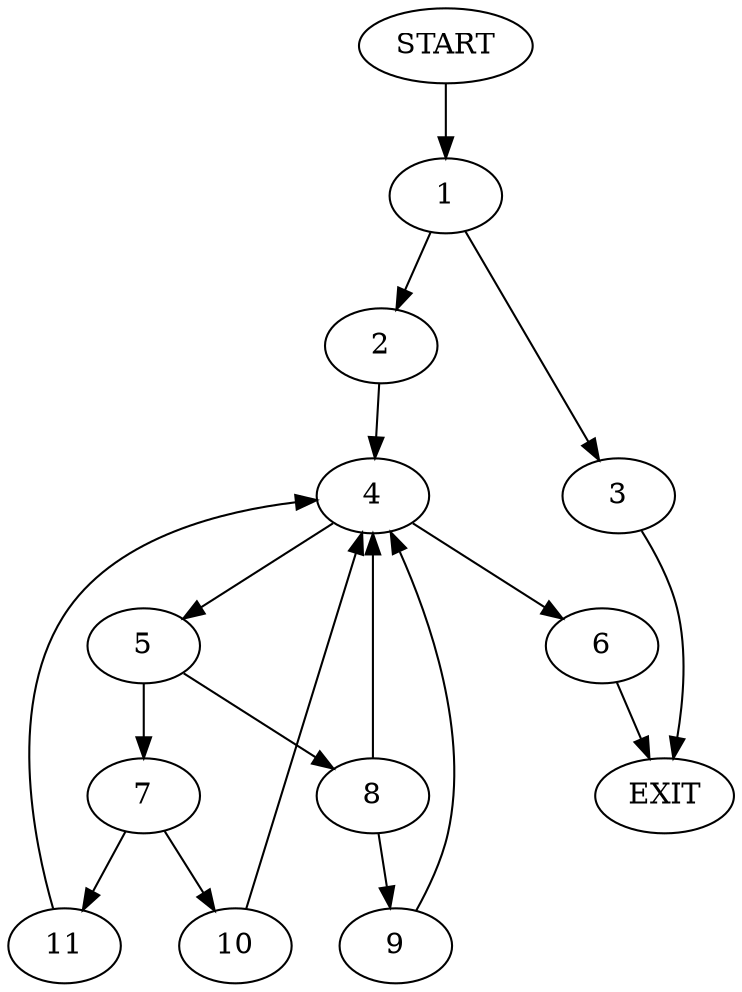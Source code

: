 digraph {
0 [label="START"]
12 [label="EXIT"]
0 -> 1
1 -> 2
1 -> 3
3 -> 12
2 -> 4
4 -> 5
4 -> 6
6 -> 12
5 -> 7
5 -> 8
8 -> 4
8 -> 9
7 -> 10
7 -> 11
11 -> 4
10 -> 4
9 -> 4
}
